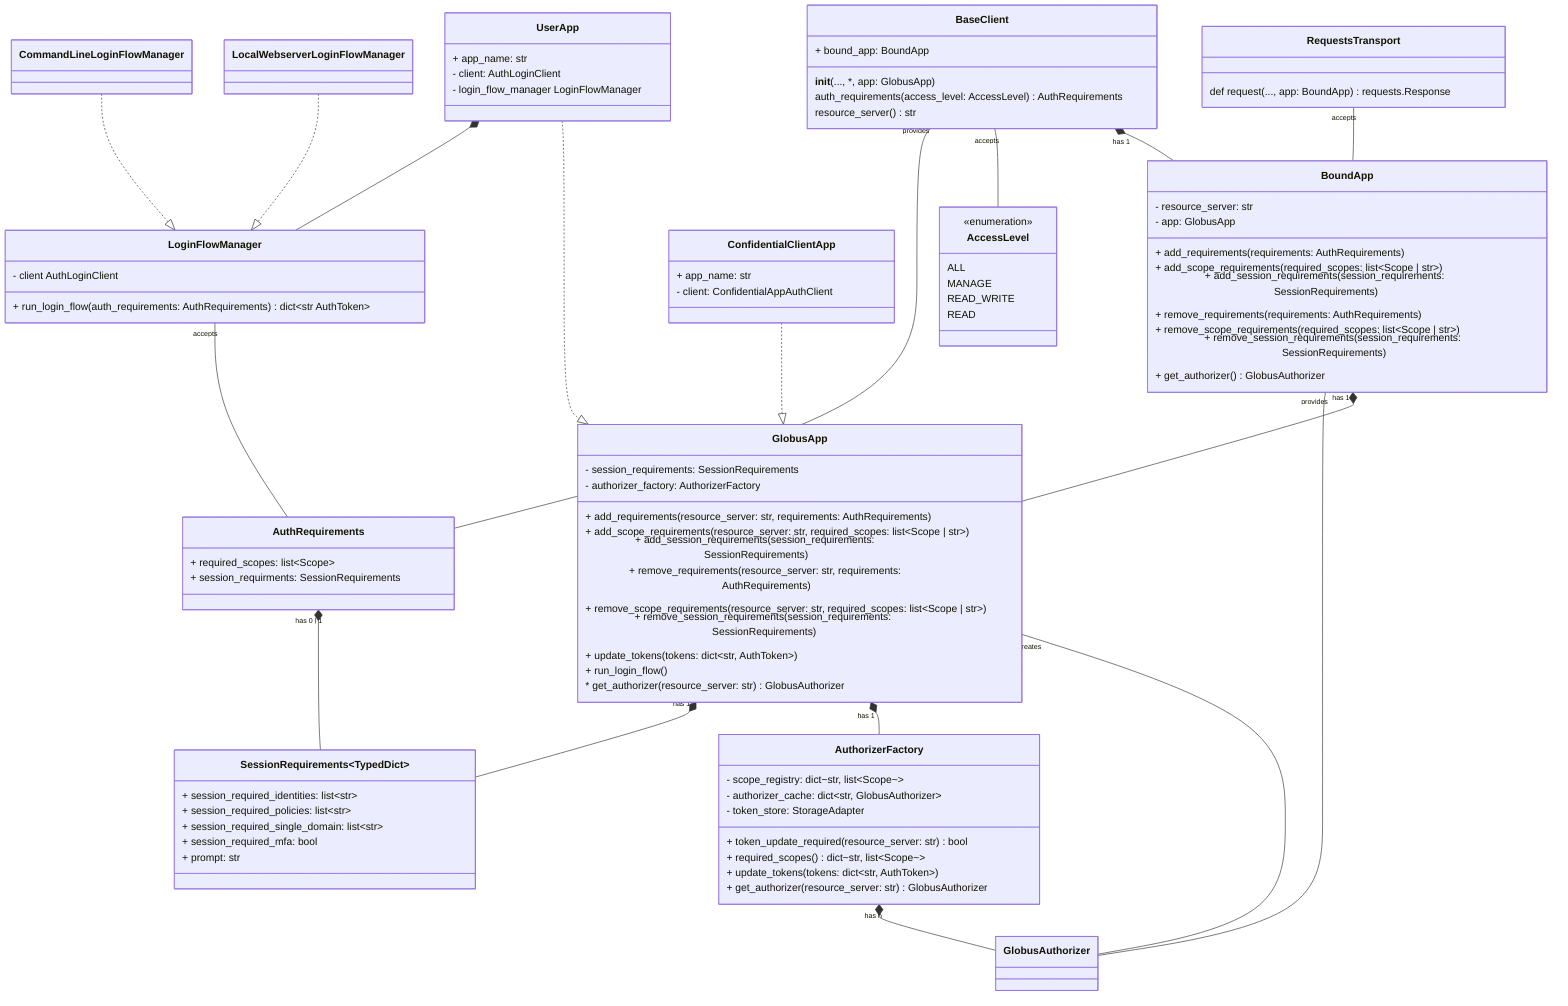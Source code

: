 classDiagram
    class BaseClient {
        + bound_app: BoundApp
        __init__(..., *, app: GlobusApp)
        auth_requirements(access_level: AccessLevel) AuthRequirements
        resource_server() str
    }

    BaseClient "has 1" *-- BoundApp
    BaseClient "accepts" -- AccessLevel
    BaseClient "provides" -- AuthRequirements

    class AccessLevel {
        <<enumeration>>
        ALL
        MANAGE
        READ_WRITE
        READ
    }

    class RequestsTransport {
        def request(..., app: BoundApp) requests.Response
    }
    RequestsTransport "accepts" -- BoundApp

    class BoundApp {
        - resource_server: str
        - app: GlobusApp
        + add_requirements(requirements: AuthRequirements)
        + add_scope_requirements(required_scopes: list~Scope | str~)
        + add_session_requirements(session_requirements: SessionRequirements)
        + remove_requirements(requirements: AuthRequirements)
        + remove_scope_requirements(required_scopes: list~Scope | str~)
        + remove_session_requirements(session_requirements: SessionRequirements)
        + get_authorizer() GlobusAuthorizer
    }
    BoundApp "has 1" *-- GlobusApp
    BoundApp "provides" -- GlobusAuthorizer

    class GlobusApp {
        - session_requirements: SessionRequirements
        - authorizer_factory: AuthorizerFactory
        + add_requirements(resource_server: str, requirements: AuthRequirements)
        + add_scope_requirements(resource_server: str, required_scopes: list~Scope | str~)
        + add_session_requirements(session_requirements: SessionRequirements)
        + remove_requirements(resource_server: str, requirements: AuthRequirements)
        + remove_scope_requirements(resource_server: str, required_scopes: list~Scope | str~)
        + remove_session_requirements(session_requirements: SessionRequirements)
        + update_tokens(tokens: dict~str, AuthToken~)
        + run_login_flow()
        * get_authorizer(resource_server: str) GlobusAuthorizer
    }
    GlobusApp "creates" -- GlobusAuthorizer
    GlobusApp "has 1" *-- AuthorizerFactory
    GlobusApp "has 1" *-- SessionRequirements~TypedDict~

    class ConfidentialClientApp {
        + app_name: str
        - client: ConfidentialAppAuthClient
    }
    ConfidentialClientApp ..|> GlobusApp

    class UserApp {
        + app_name: str
        - client: AuthLoginClient
        - login_flow_manager LoginFlowManager
    }
    UserApp ..|> GlobusApp
    UserApp "has 1" *-- LoginFlowManager

    class SessionRequirements~TypedDict~ {
        + session_required_identities: list~str~
        + session_required_policies: list~str~
        + session_required_single_domain: list~str~
        + session_required_mfa: bool
        + prompt: str
    }

    class AuthorizerFactory {
        - scope_registry: dict~str, list~Scope~~
        - authorizer_cache: dict~str, GlobusAuthorizer~
        - token_store: StorageAdapter
        + token_update_required(resource_server: str) bool
        + required_scopes() dict~str, list~Scope~~
        + update_tokens(tokens: dict~str, AuthToken~)
        + get_authorizer(resource_server: str) GlobusAuthorizer
    }

    AuthorizerFactory "has n" *-- GlobusAuthorizer

    class AuthRequirements {
        + required_scopes: list~Scope~
        + session_requirments: SessionRequirements
    }

    AuthRequirements "has 0 | 1" *-- SessionRequirements

    class LoginFlowManager {
        - client AuthLoginClient
        + run_login_flow(auth_requirements: AuthRequirements) dict~str AuthToken~
    }

    LoginFlowManager "accepts" -- AuthRequirements

    class LocalWebserverLoginFlowManager
    LocalWebserverLoginFlowManager ..|> LoginFlowManager

    class CommandLineLoginFlowManager
    CommandLineLoginFlowManager ..|> LoginFlowManager